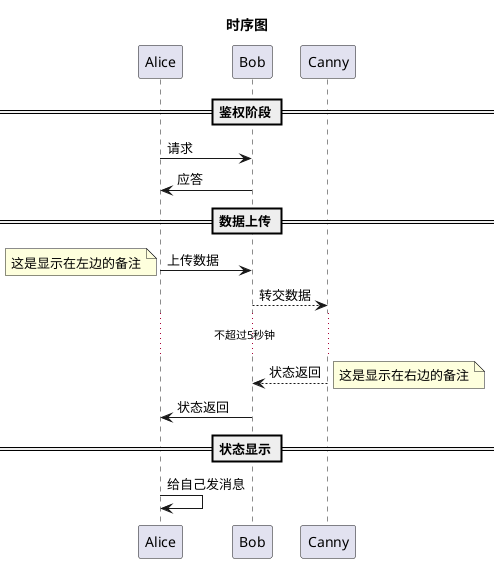@startuml

title 时序图

== 鉴权阶段 ==

Alice -> Bob: 请求
Bob -> Alice: 应答

== 数据上传 ==

Alice -> Bob: 上传数据
note left: 这是显示在左边的备注

Bob --> Canny: 转交数据
... 不超过5秒钟 ...
Canny --> Bob: 状态返回
note right: 这是显示在右边的备注
Bob -> Alice: 状态返回

== 状态显示 ==

Alice -> Alice: 给自己发消息

@endumlA